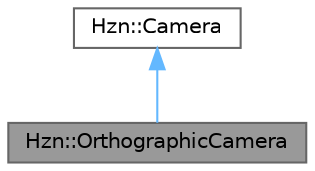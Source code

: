 digraph "Hzn::OrthographicCamera"
{
 // LATEX_PDF_SIZE
  bgcolor="transparent";
  edge [fontname=Helvetica,fontsize=10,labelfontname=Helvetica,labelfontsize=10];
  node [fontname=Helvetica,fontsize=10,shape=box,height=0.2,width=0.4];
  Node1 [label="Hzn::OrthographicCamera",height=0.2,width=0.4,color="gray40", fillcolor="grey60", style="filled", fontcolor="black",tooltip="Represents an Orthographic Camera, (Usually used as a 2D camera)."];
  Node2 -> Node1 [dir="back",color="steelblue1",style="solid"];
  Node2 [label="Hzn::Camera",height=0.2,width=0.4,color="gray40", fillcolor="white", style="filled",URL="$class_hzn_1_1_camera.html",tooltip=" "];
}
